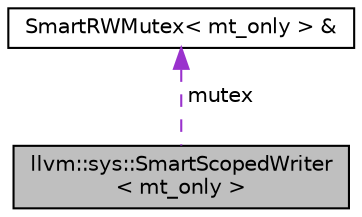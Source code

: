 digraph "llvm::sys::SmartScopedWriter&lt; mt_only &gt;"
{
 // LATEX_PDF_SIZE
  bgcolor="transparent";
  edge [fontname="Helvetica",fontsize="10",labelfontname="Helvetica",labelfontsize="10"];
  node [fontname="Helvetica",fontsize="10",shape="box"];
  Node1 [label="llvm::sys::SmartScopedWriter\l\< mt_only \>",height=0.2,width=0.4,color="black", fillcolor="grey75", style="filled", fontcolor="black",tooltip="ScopedWriter - RAII acquisition of a writer lock."];
  Node2 -> Node1 [dir="back",color="darkorchid3",fontsize="10",style="dashed",label=" mutex" ,fontname="Helvetica"];
  Node2 [label="SmartRWMutex\< mt_only \> &",height=0.2,width=0.4,color="black",tooltip=" "];
}
